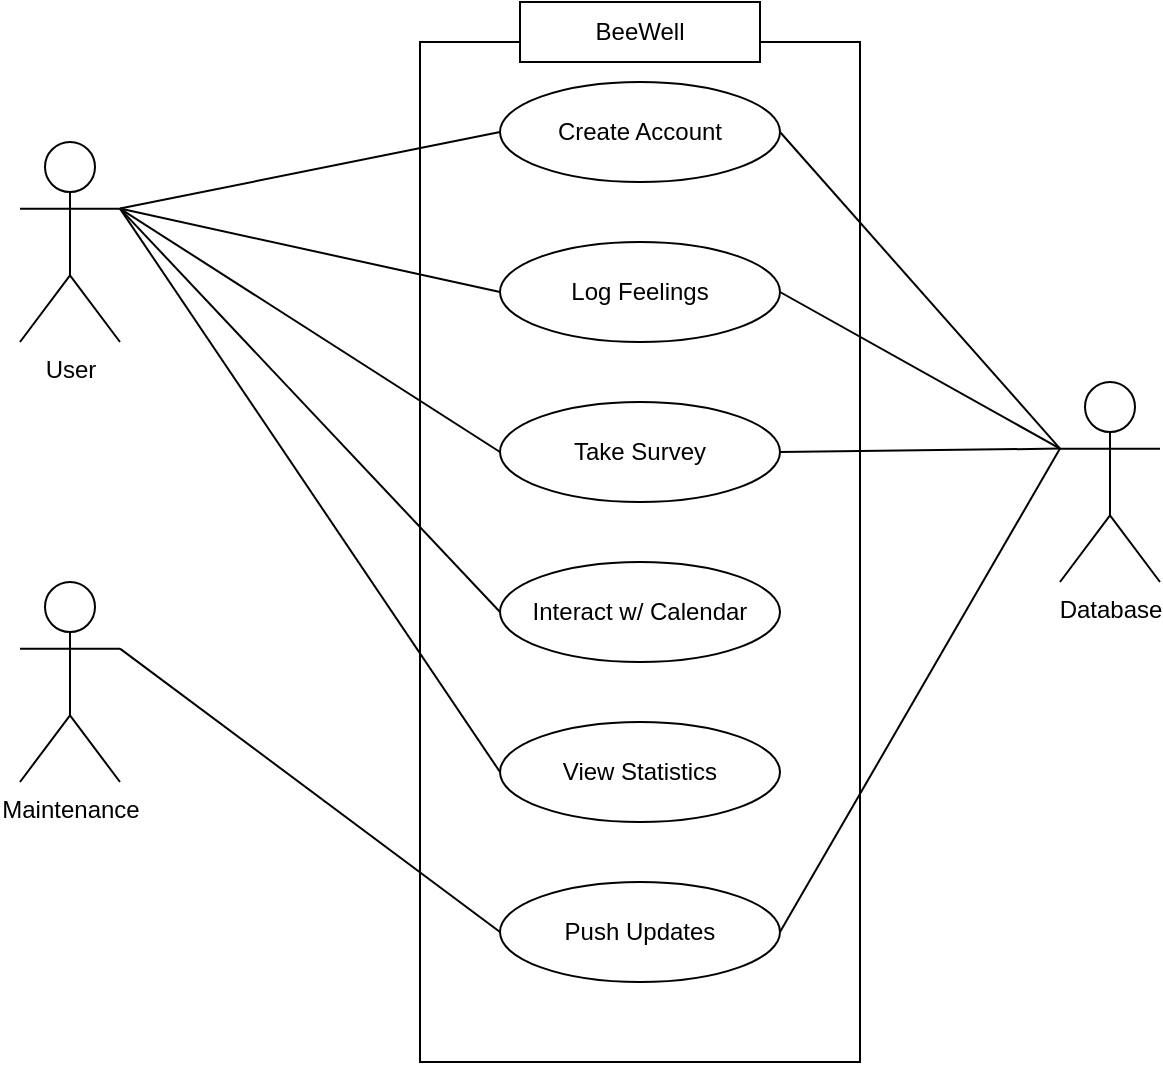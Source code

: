 <mxfile version="20.8.20" type="device"><diagram id="xtiaLNb4eHVPx1UzBax4" name="Page-1"><mxGraphModel dx="1050" dy="587" grid="1" gridSize="10" guides="1" tooltips="1" connect="1" arrows="1" fold="1" page="1" pageScale="1" pageWidth="850" pageHeight="1100" math="0" shadow="0"><root><mxCell id="0"/><mxCell id="1" parent="0"/><mxCell id="u5d2i_KI--g-BJFADXo5-1" value="&lt;span style=&quot;color: rgba(0 , 0 , 0 , 0) ; font-family: monospace ; font-size: 0px&quot;&gt;%3CmxGraphModel%3E%3Croot%3E%3CmxCell%20id%3D%220%22%2F%3E%3CmxCell%20id%3D%221%22%20parent%3D%220%22%2F%3E%3CmxCell%20id%3D%222%22%20value%3D%22Create%20Account%22%20style%3D%22ellipse%3BwhiteSpace%3Dwrap%3Bhtml%3D1%3B%22%20vertex%3D%221%22%20parent%3D%221%22%3E%3CmxGeometry%20x%3D%22340%22%20y%3D%2270%22%20width%3D%22140%22%20height%3D%2250%22%20as%3D%22geometry%22%2F%3E%3C%2FmxCell%3E%3C%2Froot%3E%3C%2FmxGraphModel%3E&lt;/span&gt;" style="rounded=0;whiteSpace=wrap;html=1;" parent="1" vertex="1"><mxGeometry x="300" y="50" width="220" height="510" as="geometry"/></mxCell><mxCell id="u5d2i_KI--g-BJFADXo5-2" value="BeeWell" style="rounded=0;whiteSpace=wrap;html=1;" parent="1" vertex="1"><mxGeometry x="350" y="30" width="120" height="30" as="geometry"/></mxCell><mxCell id="u5d2i_KI--g-BJFADXo5-3" value="User" style="shape=umlActor;verticalLabelPosition=bottom;verticalAlign=top;html=1;outlineConnect=0;" parent="1" vertex="1"><mxGeometry x="100" y="100" width="50" height="100" as="geometry"/></mxCell><mxCell id="u5d2i_KI--g-BJFADXo5-4" value="Maintenance" style="shape=umlActor;verticalLabelPosition=bottom;verticalAlign=top;html=1;outlineConnect=0;" parent="1" vertex="1"><mxGeometry x="100" y="320" width="50" height="100" as="geometry"/></mxCell><mxCell id="u5d2i_KI--g-BJFADXo5-6" value="Database" style="shape=umlActor;verticalLabelPosition=bottom;verticalAlign=top;html=1;outlineConnect=0;" parent="1" vertex="1"><mxGeometry x="620" y="220" width="50" height="100" as="geometry"/></mxCell><mxCell id="u5d2i_KI--g-BJFADXo5-8" value="Create Account" style="ellipse;whiteSpace=wrap;html=1;" parent="1" vertex="1"><mxGeometry x="340" y="70" width="140" height="50" as="geometry"/></mxCell><mxCell id="u5d2i_KI--g-BJFADXo5-9" value="Log Feelings" style="ellipse;whiteSpace=wrap;html=1;" parent="1" vertex="1"><mxGeometry x="340" y="150" width="140" height="50" as="geometry"/></mxCell><mxCell id="u5d2i_KI--g-BJFADXo5-10" value="Interact w/ Calendar" style="ellipse;whiteSpace=wrap;html=1;" parent="1" vertex="1"><mxGeometry x="340" y="310" width="140" height="50" as="geometry"/></mxCell><mxCell id="u5d2i_KI--g-BJFADXo5-11" value="Take Survey" style="ellipse;whiteSpace=wrap;html=1;" parent="1" vertex="1"><mxGeometry x="340" y="230" width="140" height="50" as="geometry"/></mxCell><mxCell id="u5d2i_KI--g-BJFADXo5-13" value="View Statistics" style="ellipse;whiteSpace=wrap;html=1;" parent="1" vertex="1"><mxGeometry x="340" y="390" width="140" height="50" as="geometry"/></mxCell><mxCell id="u5d2i_KI--g-BJFADXo5-14" value="Push Updates" style="ellipse;whiteSpace=wrap;html=1;" parent="1" vertex="1"><mxGeometry x="340" y="470" width="140" height="50" as="geometry"/></mxCell><mxCell id="u5d2i_KI--g-BJFADXo5-16" value="" style="endArrow=none;html=1;rounded=0;entryX=0;entryY=0.5;entryDx=0;entryDy=0;exitX=1;exitY=0.333;exitDx=0;exitDy=0;exitPerimeter=0;" parent="1" source="u5d2i_KI--g-BJFADXo5-3" target="u5d2i_KI--g-BJFADXo5-9" edge="1"><mxGeometry width="50" height="50" relative="1" as="geometry"><mxPoint x="400" y="350" as="sourcePoint"/><mxPoint x="450" y="300" as="targetPoint"/></mxGeometry></mxCell><mxCell id="u5d2i_KI--g-BJFADXo5-17" value="" style="endArrow=none;html=1;rounded=0;entryX=0;entryY=0.5;entryDx=0;entryDy=0;exitX=1;exitY=0.333;exitDx=0;exitDy=0;exitPerimeter=0;" parent="1" source="u5d2i_KI--g-BJFADXo5-3" target="u5d2i_KI--g-BJFADXo5-8" edge="1"><mxGeometry width="50" height="50" relative="1" as="geometry"><mxPoint x="400" y="350" as="sourcePoint"/><mxPoint x="450" y="310" as="targetPoint"/></mxGeometry></mxCell><mxCell id="u5d2i_KI--g-BJFADXo5-18" value="" style="endArrow=none;html=1;rounded=0;exitX=1;exitY=0.333;exitDx=0;exitDy=0;exitPerimeter=0;entryX=0;entryY=0.5;entryDx=0;entryDy=0;" parent="1" edge="1" target="u5d2i_KI--g-BJFADXo5-11" source="u5d2i_KI--g-BJFADXo5-3"><mxGeometry width="50" height="50" relative="1" as="geometry"><mxPoint x="230" y="198.4" as="sourcePoint"/><mxPoint x="260" y="230" as="targetPoint"/></mxGeometry></mxCell><mxCell id="lisYQXdCBjMhRxl_ZoIh-1" value="" style="endArrow=none;html=1;rounded=0;exitX=1;exitY=0.333;exitDx=0;exitDy=0;exitPerimeter=0;entryX=0;entryY=0.5;entryDx=0;entryDy=0;" edge="1" parent="1" source="u5d2i_KI--g-BJFADXo5-4" target="u5d2i_KI--g-BJFADXo5-14"><mxGeometry width="50" height="50" relative="1" as="geometry"><mxPoint x="160" y="143" as="sourcePoint"/><mxPoint x="350" y="265" as="targetPoint"/></mxGeometry></mxCell><mxCell id="lisYQXdCBjMhRxl_ZoIh-2" value="" style="endArrow=none;html=1;rounded=0;exitX=1;exitY=0.333;exitDx=0;exitDy=0;exitPerimeter=0;entryX=0;entryY=0.5;entryDx=0;entryDy=0;" edge="1" parent="1" source="u5d2i_KI--g-BJFADXo5-3" target="u5d2i_KI--g-BJFADXo5-10"><mxGeometry width="50" height="50" relative="1" as="geometry"><mxPoint x="170" y="153" as="sourcePoint"/><mxPoint x="360" y="275" as="targetPoint"/></mxGeometry></mxCell><mxCell id="lisYQXdCBjMhRxl_ZoIh-3" value="" style="endArrow=none;html=1;rounded=0;exitX=1;exitY=0.333;exitDx=0;exitDy=0;exitPerimeter=0;entryX=0;entryY=0.5;entryDx=0;entryDy=0;" edge="1" parent="1" source="u5d2i_KI--g-BJFADXo5-3" target="u5d2i_KI--g-BJFADXo5-13"><mxGeometry width="50" height="50" relative="1" as="geometry"><mxPoint x="180" y="163" as="sourcePoint"/><mxPoint x="370" y="285" as="targetPoint"/></mxGeometry></mxCell><mxCell id="lisYQXdCBjMhRxl_ZoIh-4" value="" style="endArrow=none;html=1;rounded=0;exitX=1;exitY=0.5;exitDx=0;exitDy=0;entryX=0;entryY=0.333;entryDx=0;entryDy=0;entryPerimeter=0;" edge="1" parent="1" source="u5d2i_KI--g-BJFADXo5-8" target="u5d2i_KI--g-BJFADXo5-6"><mxGeometry width="50" height="50" relative="1" as="geometry"><mxPoint x="190" y="173" as="sourcePoint"/><mxPoint x="380" y="295" as="targetPoint"/></mxGeometry></mxCell><mxCell id="lisYQXdCBjMhRxl_ZoIh-5" value="" style="endArrow=none;html=1;rounded=0;exitX=1;exitY=0.5;exitDx=0;exitDy=0;entryX=0;entryY=0.333;entryDx=0;entryDy=0;entryPerimeter=0;" edge="1" parent="1" source="u5d2i_KI--g-BJFADXo5-11" target="u5d2i_KI--g-BJFADXo5-6"><mxGeometry width="50" height="50" relative="1" as="geometry"><mxPoint x="490" y="105" as="sourcePoint"/><mxPoint x="630" y="263" as="targetPoint"/></mxGeometry></mxCell><mxCell id="lisYQXdCBjMhRxl_ZoIh-6" value="" style="endArrow=none;html=1;rounded=0;exitX=1;exitY=0.5;exitDx=0;exitDy=0;entryX=0;entryY=0.333;entryDx=0;entryDy=0;entryPerimeter=0;" edge="1" parent="1" source="u5d2i_KI--g-BJFADXo5-9" target="u5d2i_KI--g-BJFADXo5-6"><mxGeometry width="50" height="50" relative="1" as="geometry"><mxPoint x="500" y="115" as="sourcePoint"/><mxPoint x="640" y="273" as="targetPoint"/></mxGeometry></mxCell><mxCell id="lisYQXdCBjMhRxl_ZoIh-7" value="" style="endArrow=none;html=1;rounded=0;exitX=0;exitY=0.333;exitDx=0;exitDy=0;entryX=1;entryY=0.5;entryDx=0;entryDy=0;exitPerimeter=0;" edge="1" parent="1" source="u5d2i_KI--g-BJFADXo5-6" target="u5d2i_KI--g-BJFADXo5-14"><mxGeometry width="50" height="50" relative="1" as="geometry"><mxPoint x="510" y="125" as="sourcePoint"/><mxPoint x="650" y="283" as="targetPoint"/></mxGeometry></mxCell></root></mxGraphModel></diagram></mxfile>